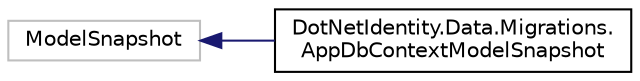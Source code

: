 digraph "Graphical Class Hierarchy"
{
 // LATEX_PDF_SIZE
  edge [fontname="Helvetica",fontsize="10",labelfontname="Helvetica",labelfontsize="10"];
  node [fontname="Helvetica",fontsize="10",shape=record];
  rankdir="LR";
  Node0 [label="ModelSnapshot",height=0.2,width=0.4,color="grey75", fillcolor="white", style="filled",tooltip=" "];
  Node0 -> Node1 [dir="back",color="midnightblue",fontsize="10",style="solid",fontname="Helvetica"];
  Node1 [label="DotNetIdentity.Data.Migrations.\lAppDbContextModelSnapshot",height=0.2,width=0.4,color="black", fillcolor="white", style="filled",URL="$class_dot_net_identity_1_1_data_1_1_migrations_1_1_app_db_context_model_snapshot.html",tooltip=" "];
}
